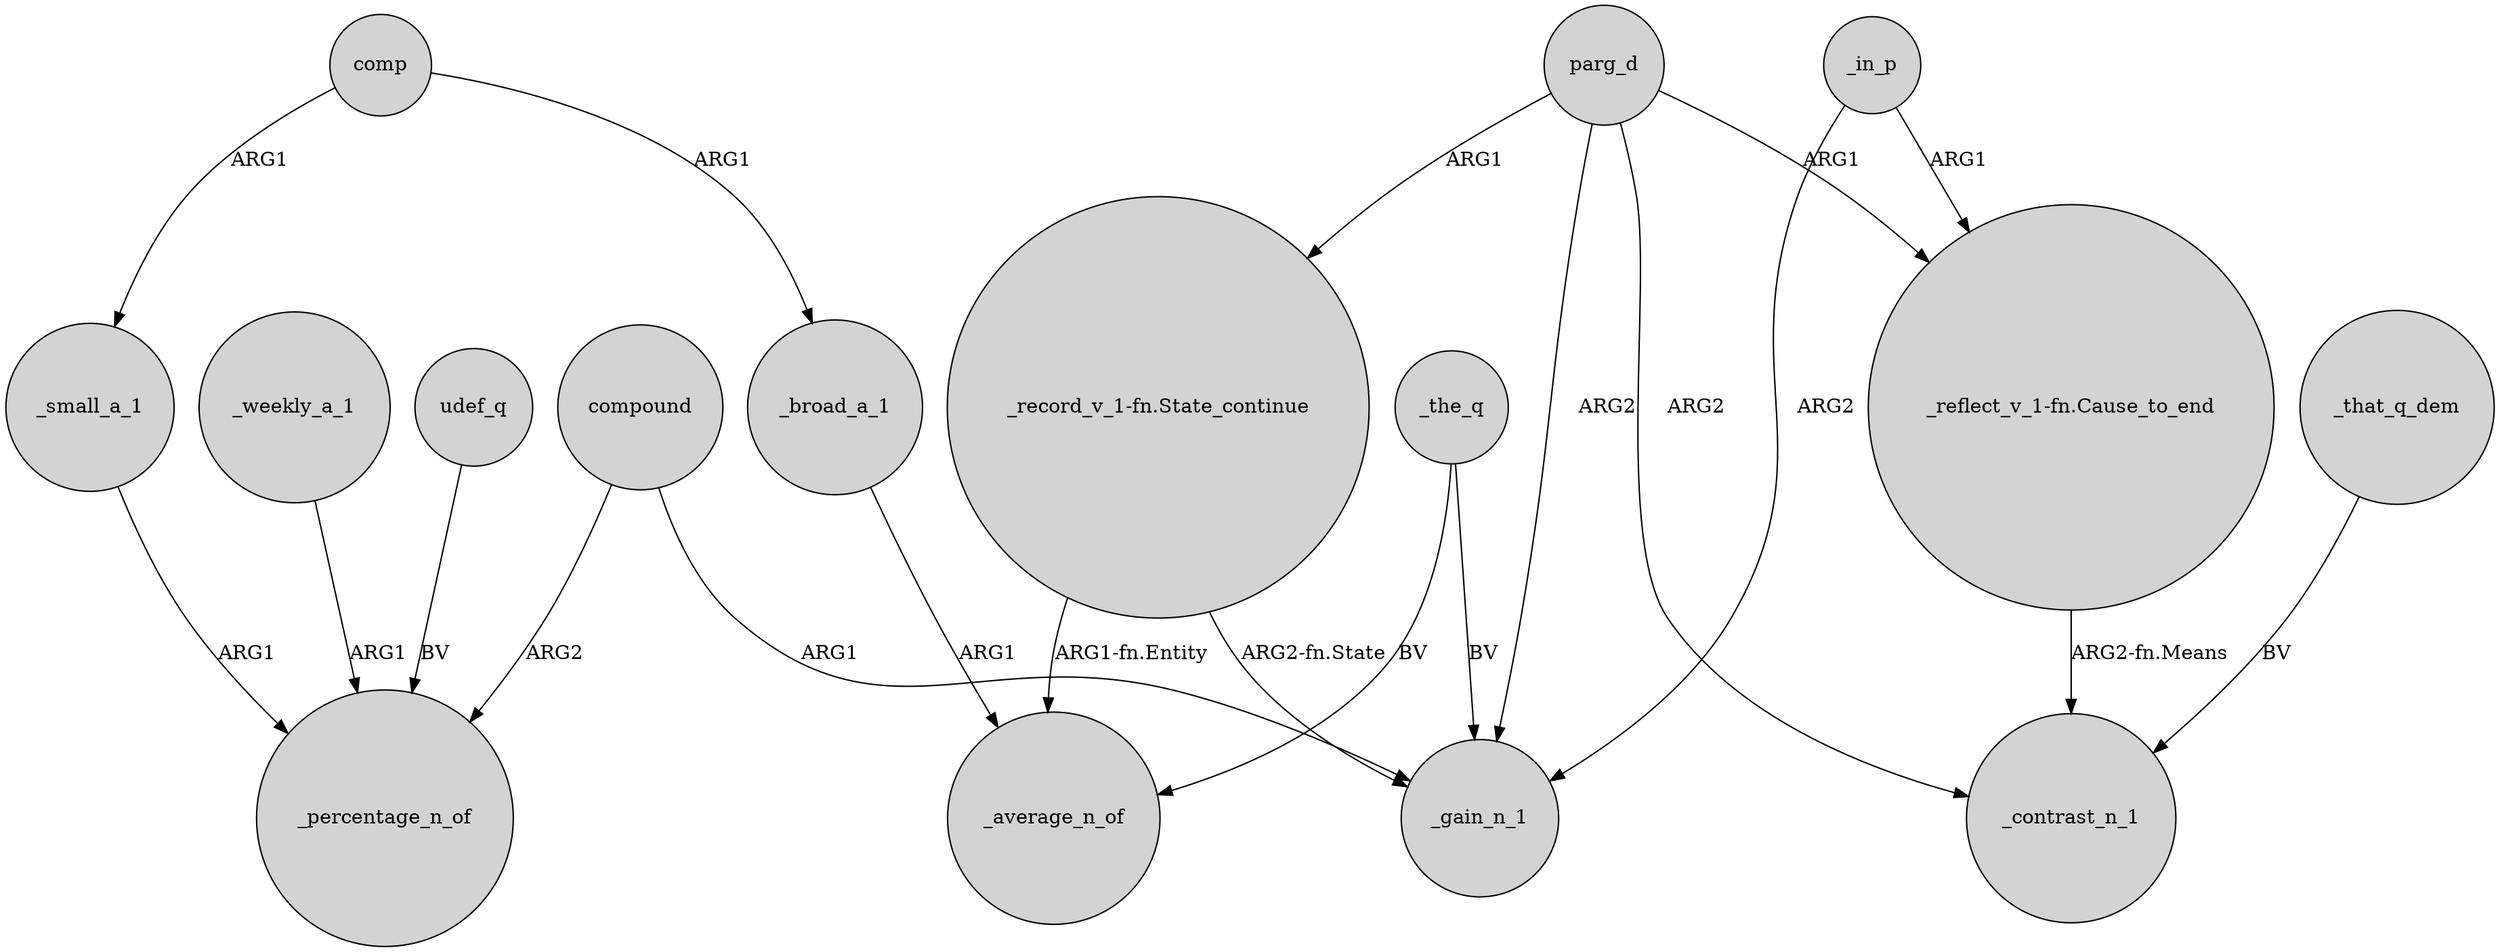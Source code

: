 digraph {
	node [shape=circle style=filled]
	_small_a_1 -> _percentage_n_of [label=ARG1]
	parg_d -> "_reflect_v_1-fn.Cause_to_end" [label=ARG1]
	_the_q -> _average_n_of [label=BV]
	"_reflect_v_1-fn.Cause_to_end" -> _contrast_n_1 [label="ARG2-fn.Means"]
	parg_d -> _gain_n_1 [label=ARG2]
	_broad_a_1 -> _average_n_of [label=ARG1]
	_that_q_dem -> _contrast_n_1 [label=BV]
	parg_d -> _contrast_n_1 [label=ARG2]
	udef_q -> _percentage_n_of [label=BV]
	comp -> _small_a_1 [label=ARG1]
	_the_q -> _gain_n_1 [label=BV]
	_in_p -> _gain_n_1 [label=ARG2]
	"_record_v_1-fn.State_continue" -> _average_n_of [label="ARG1-fn.Entity"]
	compound -> _gain_n_1 [label=ARG1]
	comp -> _broad_a_1 [label=ARG1]
	compound -> _percentage_n_of [label=ARG2]
	_weekly_a_1 -> _percentage_n_of [label=ARG1]
	parg_d -> "_record_v_1-fn.State_continue" [label=ARG1]
	"_record_v_1-fn.State_continue" -> _gain_n_1 [label="ARG2-fn.State"]
	_in_p -> "_reflect_v_1-fn.Cause_to_end" [label=ARG1]
}
